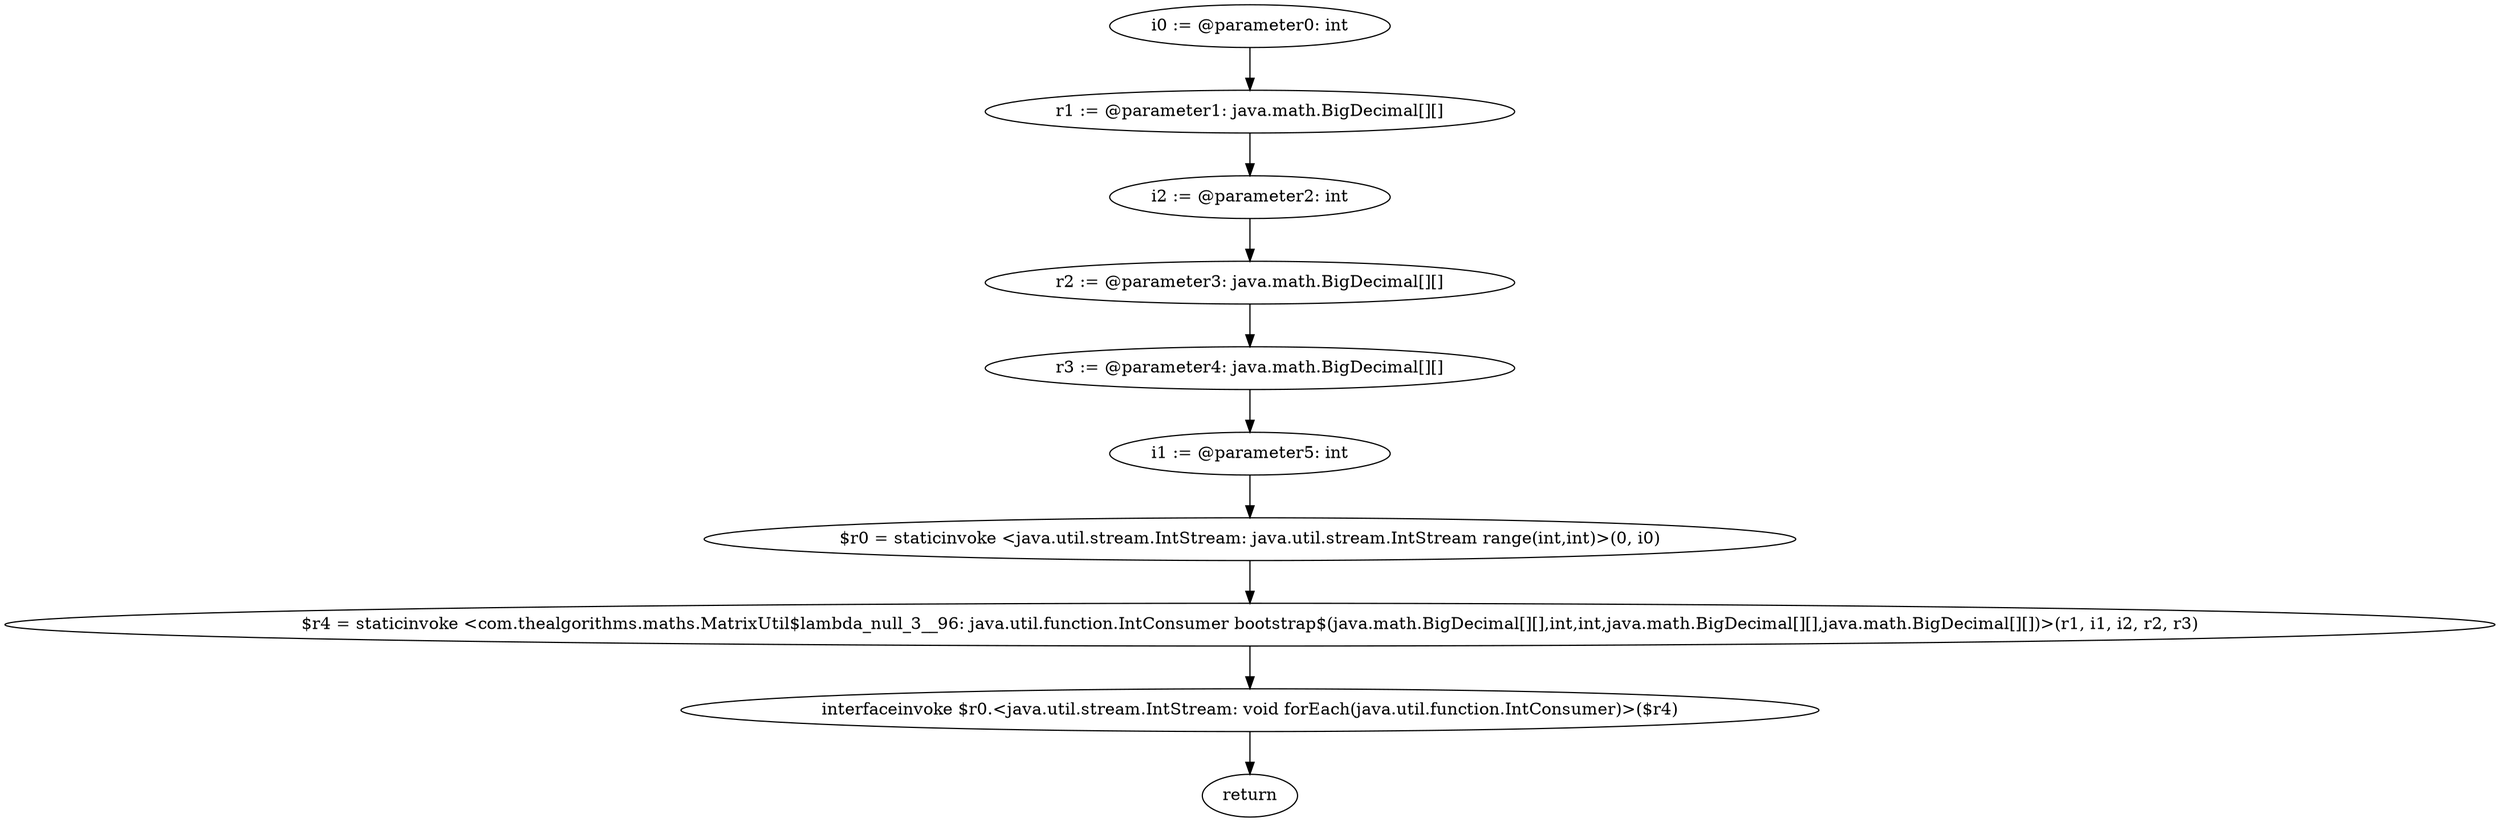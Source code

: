 digraph "unitGraph" {
    "i0 := @parameter0: int"
    "r1 := @parameter1: java.math.BigDecimal[][]"
    "i2 := @parameter2: int"
    "r2 := @parameter3: java.math.BigDecimal[][]"
    "r3 := @parameter4: java.math.BigDecimal[][]"
    "i1 := @parameter5: int"
    "$r0 = staticinvoke <java.util.stream.IntStream: java.util.stream.IntStream range(int,int)>(0, i0)"
    "$r4 = staticinvoke <com.thealgorithms.maths.MatrixUtil$lambda_null_3__96: java.util.function.IntConsumer bootstrap$(java.math.BigDecimal[][],int,int,java.math.BigDecimal[][],java.math.BigDecimal[][])>(r1, i1, i2, r2, r3)"
    "interfaceinvoke $r0.<java.util.stream.IntStream: void forEach(java.util.function.IntConsumer)>($r4)"
    "return"
    "i0 := @parameter0: int"->"r1 := @parameter1: java.math.BigDecimal[][]";
    "r1 := @parameter1: java.math.BigDecimal[][]"->"i2 := @parameter2: int";
    "i2 := @parameter2: int"->"r2 := @parameter3: java.math.BigDecimal[][]";
    "r2 := @parameter3: java.math.BigDecimal[][]"->"r3 := @parameter4: java.math.BigDecimal[][]";
    "r3 := @parameter4: java.math.BigDecimal[][]"->"i1 := @parameter5: int";
    "i1 := @parameter5: int"->"$r0 = staticinvoke <java.util.stream.IntStream: java.util.stream.IntStream range(int,int)>(0, i0)";
    "$r0 = staticinvoke <java.util.stream.IntStream: java.util.stream.IntStream range(int,int)>(0, i0)"->"$r4 = staticinvoke <com.thealgorithms.maths.MatrixUtil$lambda_null_3__96: java.util.function.IntConsumer bootstrap$(java.math.BigDecimal[][],int,int,java.math.BigDecimal[][],java.math.BigDecimal[][])>(r1, i1, i2, r2, r3)";
    "$r4 = staticinvoke <com.thealgorithms.maths.MatrixUtil$lambda_null_3__96: java.util.function.IntConsumer bootstrap$(java.math.BigDecimal[][],int,int,java.math.BigDecimal[][],java.math.BigDecimal[][])>(r1, i1, i2, r2, r3)"->"interfaceinvoke $r0.<java.util.stream.IntStream: void forEach(java.util.function.IntConsumer)>($r4)";
    "interfaceinvoke $r0.<java.util.stream.IntStream: void forEach(java.util.function.IntConsumer)>($r4)"->"return";
}
